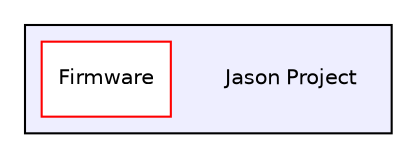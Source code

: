 digraph "Jason Project" {
  compound=true
  node [ fontsize="10", fontname="Helvetica"];
  edge [ labelfontsize="10", labelfontname="Helvetica"];
  subgraph clusterdir_d9ab3e09413249e340719d1c246acc66 {
    graph [ bgcolor="#eeeeff", pencolor="black", label="" URL="dir_d9ab3e09413249e340719d1c246acc66.html"];
    dir_d9ab3e09413249e340719d1c246acc66 [shape=plaintext label="Jason Project"];
    dir_e60b0d0338763df7a227cbecf5ac6106 [shape=box label="Firmware" color="red" fillcolor="white" style="filled" URL="dir_e60b0d0338763df7a227cbecf5ac6106.html"];
  }
}
